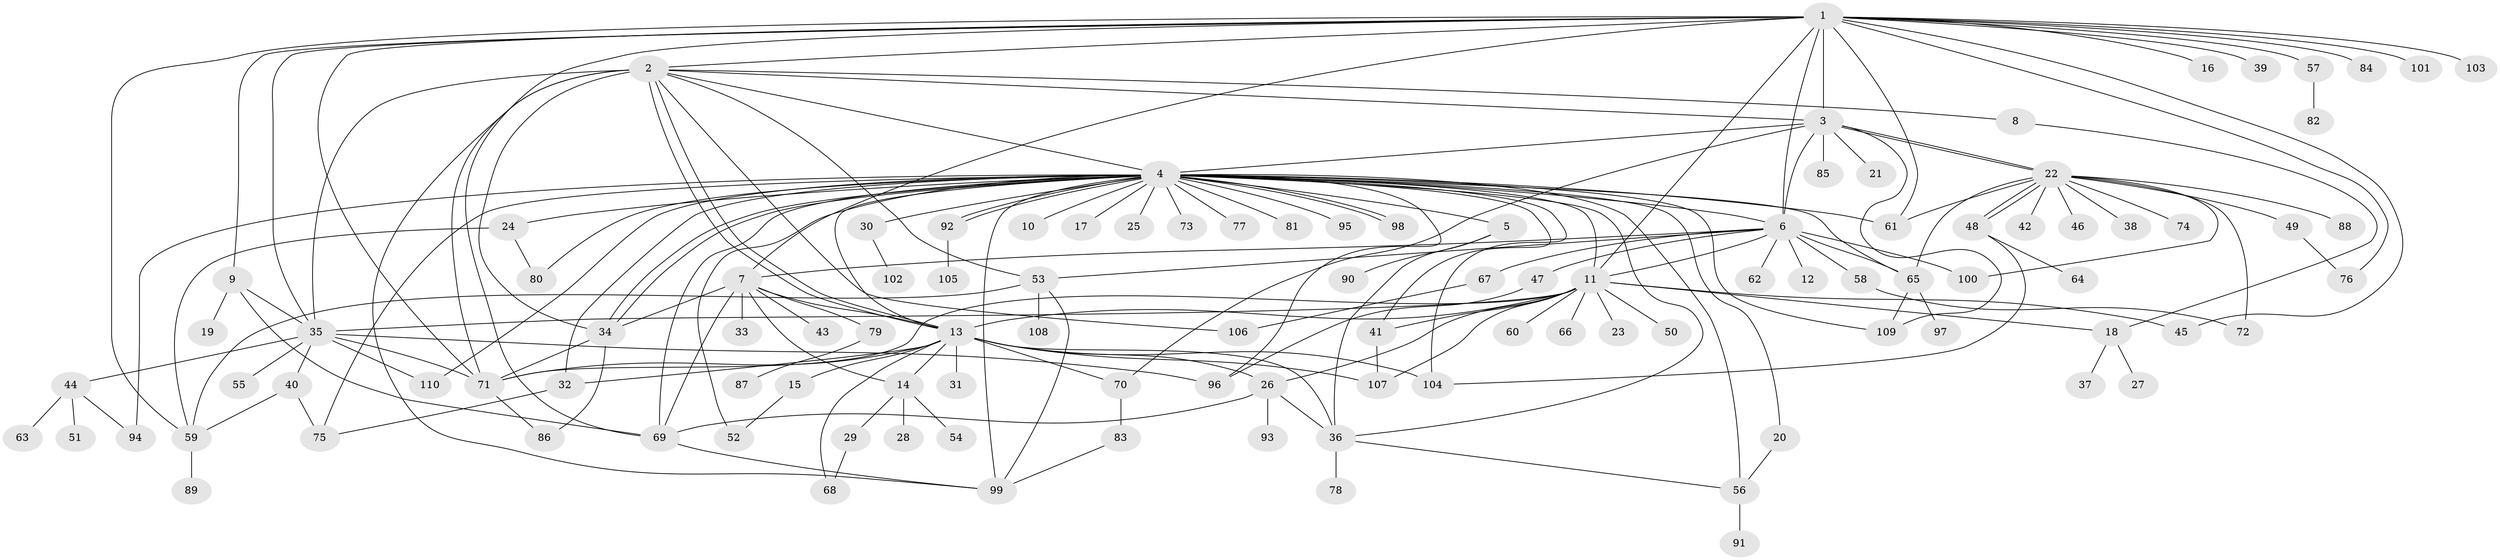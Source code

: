// coarse degree distribution, {17: 0.011764705882352941, 15: 0.03529411764705882, 38: 0.011764705882352941, 2: 0.21176470588235294, 9: 0.023529411764705882, 3: 0.16470588235294117, 1: 0.4470588235294118, 13: 0.023529411764705882, 4: 0.011764705882352941, 5: 0.03529411764705882, 11: 0.011764705882352941, 6: 0.011764705882352941}
// Generated by graph-tools (version 1.1) at 2025/41/03/06/25 10:41:47]
// undirected, 110 vertices, 183 edges
graph export_dot {
graph [start="1"]
  node [color=gray90,style=filled];
  1;
  2;
  3;
  4;
  5;
  6;
  7;
  8;
  9;
  10;
  11;
  12;
  13;
  14;
  15;
  16;
  17;
  18;
  19;
  20;
  21;
  22;
  23;
  24;
  25;
  26;
  27;
  28;
  29;
  30;
  31;
  32;
  33;
  34;
  35;
  36;
  37;
  38;
  39;
  40;
  41;
  42;
  43;
  44;
  45;
  46;
  47;
  48;
  49;
  50;
  51;
  52;
  53;
  54;
  55;
  56;
  57;
  58;
  59;
  60;
  61;
  62;
  63;
  64;
  65;
  66;
  67;
  68;
  69;
  70;
  71;
  72;
  73;
  74;
  75;
  76;
  77;
  78;
  79;
  80;
  81;
  82;
  83;
  84;
  85;
  86;
  87;
  88;
  89;
  90;
  91;
  92;
  93;
  94;
  95;
  96;
  97;
  98;
  99;
  100;
  101;
  102;
  103;
  104;
  105;
  106;
  107;
  108;
  109;
  110;
  1 -- 2;
  1 -- 3;
  1 -- 6;
  1 -- 7;
  1 -- 9;
  1 -- 11;
  1 -- 16;
  1 -- 35;
  1 -- 39;
  1 -- 45;
  1 -- 57;
  1 -- 59;
  1 -- 61;
  1 -- 69;
  1 -- 71;
  1 -- 76;
  1 -- 84;
  1 -- 101;
  1 -- 103;
  2 -- 3;
  2 -- 4;
  2 -- 8;
  2 -- 13;
  2 -- 13;
  2 -- 34;
  2 -- 35;
  2 -- 53;
  2 -- 71;
  2 -- 99;
  2 -- 106;
  3 -- 4;
  3 -- 6;
  3 -- 21;
  3 -- 22;
  3 -- 22;
  3 -- 70;
  3 -- 85;
  3 -- 109;
  4 -- 5;
  4 -- 6;
  4 -- 10;
  4 -- 11;
  4 -- 13;
  4 -- 17;
  4 -- 20;
  4 -- 24;
  4 -- 25;
  4 -- 30;
  4 -- 32;
  4 -- 34;
  4 -- 34;
  4 -- 36;
  4 -- 41;
  4 -- 52;
  4 -- 56;
  4 -- 61;
  4 -- 65;
  4 -- 69;
  4 -- 73;
  4 -- 75;
  4 -- 77;
  4 -- 80;
  4 -- 81;
  4 -- 92;
  4 -- 92;
  4 -- 94;
  4 -- 95;
  4 -- 96;
  4 -- 98;
  4 -- 98;
  4 -- 99;
  4 -- 104;
  4 -- 109;
  4 -- 110;
  5 -- 36;
  5 -- 90;
  6 -- 7;
  6 -- 11;
  6 -- 12;
  6 -- 47;
  6 -- 53;
  6 -- 58;
  6 -- 62;
  6 -- 65;
  6 -- 67;
  6 -- 100;
  7 -- 13;
  7 -- 14;
  7 -- 33;
  7 -- 34;
  7 -- 43;
  7 -- 69;
  7 -- 79;
  8 -- 18;
  9 -- 19;
  9 -- 35;
  9 -- 69;
  11 -- 13;
  11 -- 18;
  11 -- 23;
  11 -- 26;
  11 -- 35;
  11 -- 41;
  11 -- 45;
  11 -- 50;
  11 -- 60;
  11 -- 66;
  11 -- 71;
  11 -- 107;
  13 -- 14;
  13 -- 15;
  13 -- 26;
  13 -- 31;
  13 -- 32;
  13 -- 36;
  13 -- 68;
  13 -- 70;
  13 -- 71;
  13 -- 104;
  13 -- 107;
  14 -- 28;
  14 -- 29;
  14 -- 54;
  15 -- 52;
  18 -- 27;
  18 -- 37;
  20 -- 56;
  22 -- 38;
  22 -- 42;
  22 -- 46;
  22 -- 48;
  22 -- 48;
  22 -- 49;
  22 -- 61;
  22 -- 65;
  22 -- 72;
  22 -- 74;
  22 -- 88;
  22 -- 100;
  24 -- 59;
  24 -- 80;
  26 -- 36;
  26 -- 69;
  26 -- 93;
  29 -- 68;
  30 -- 102;
  32 -- 75;
  34 -- 71;
  34 -- 86;
  35 -- 40;
  35 -- 44;
  35 -- 55;
  35 -- 71;
  35 -- 96;
  35 -- 110;
  36 -- 56;
  36 -- 78;
  40 -- 59;
  40 -- 75;
  41 -- 107;
  44 -- 51;
  44 -- 63;
  44 -- 94;
  47 -- 96;
  48 -- 64;
  48 -- 104;
  49 -- 76;
  53 -- 59;
  53 -- 99;
  53 -- 108;
  56 -- 91;
  57 -- 82;
  58 -- 72;
  59 -- 89;
  65 -- 97;
  65 -- 109;
  67 -- 106;
  69 -- 99;
  70 -- 83;
  71 -- 86;
  79 -- 87;
  83 -- 99;
  92 -- 105;
}
